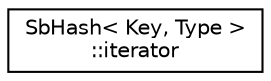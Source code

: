 digraph "Graphical Class Hierarchy"
{
 // LATEX_PDF_SIZE
  edge [fontname="Helvetica",fontsize="10",labelfontname="Helvetica",labelfontsize="10"];
  node [fontname="Helvetica",fontsize="10",shape=record];
  rankdir="LR";
  Node0 [label="SbHash\< Key, Type \>\l::iterator",height=0.2,width=0.4,color="black", fillcolor="white", style="filled",URL="$classSbHash_1_1iterator.html",tooltip=" "];
}
